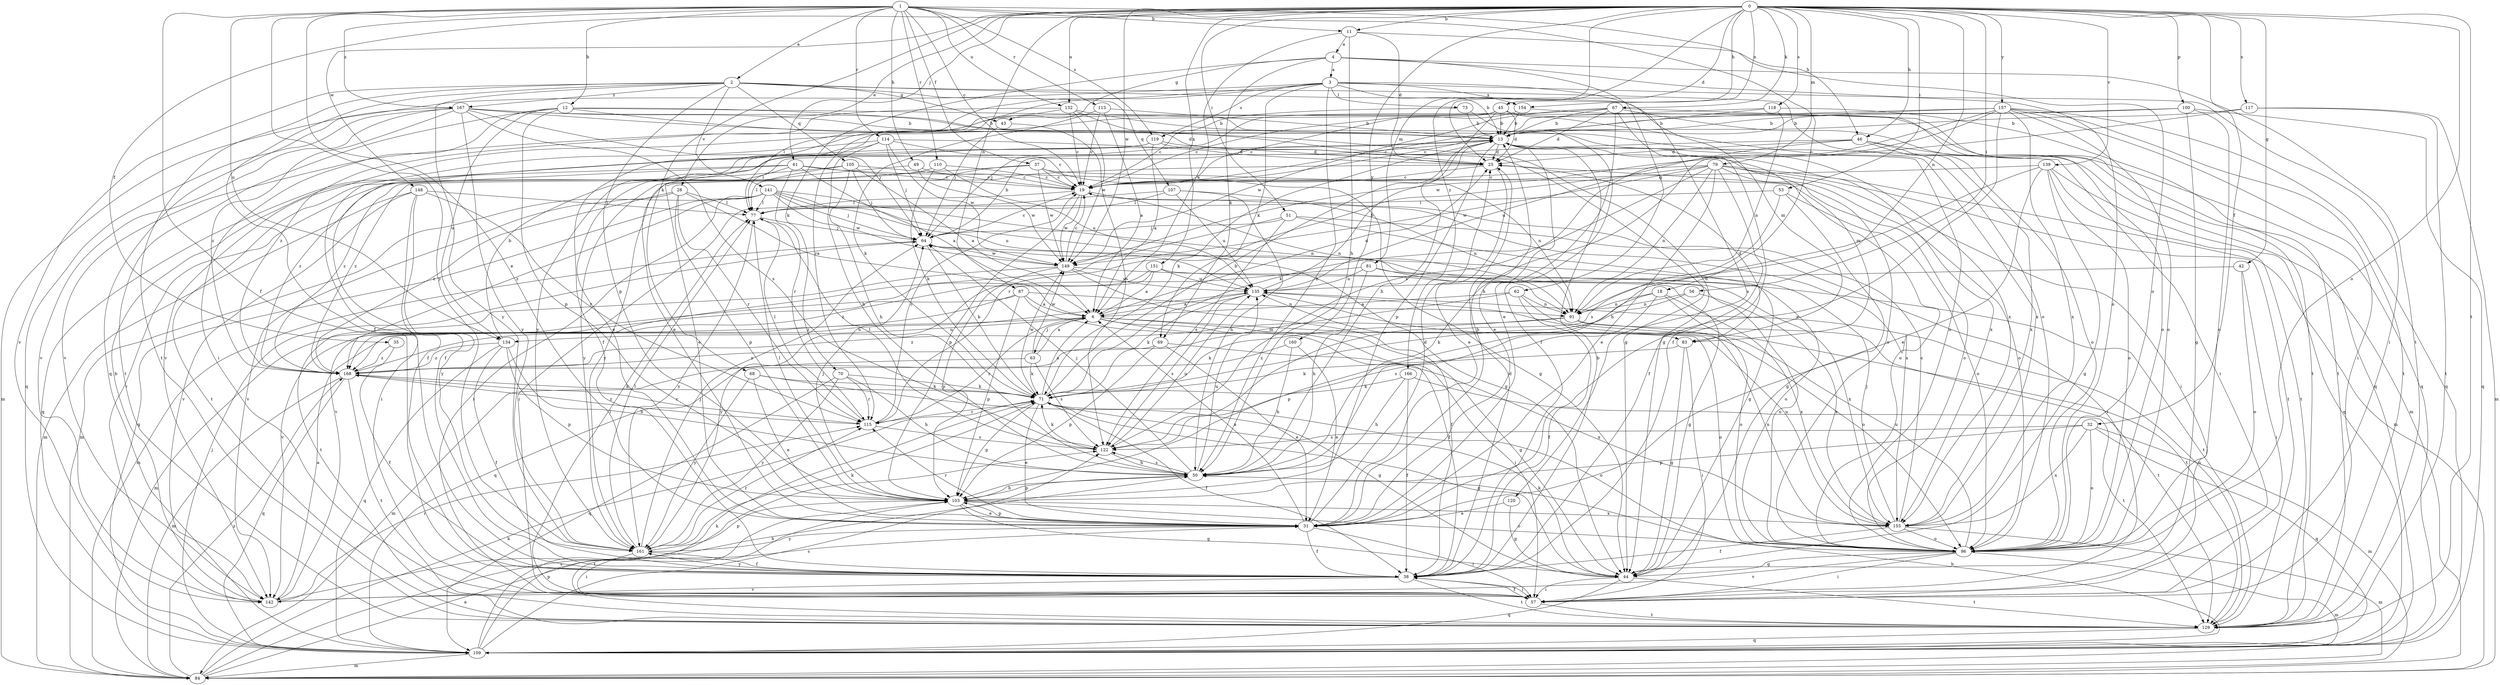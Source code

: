 strict digraph  {
0;
1;
2;
3;
4;
6;
11;
12;
13;
18;
19;
25;
28;
31;
32;
35;
37;
38;
42;
43;
44;
45;
46;
49;
50;
51;
53;
56;
57;
61;
62;
63;
64;
67;
68;
69;
70;
71;
73;
77;
79;
81;
83;
84;
87;
91;
96;
100;
103;
105;
107;
109;
110;
113;
114;
115;
117;
118;
119;
120;
122;
129;
132;
134;
135;
139;
141;
142;
148;
149;
151;
154;
155;
157;
160;
161;
166;
167;
168;
0 -> 11  [label=b];
0 -> 25  [label=d];
0 -> 28  [label=e];
0 -> 32  [label=f];
0 -> 35  [label=f];
0 -> 42  [label=g];
0 -> 45  [label=h];
0 -> 46  [label=h];
0 -> 51  [label=i];
0 -> 53  [label=i];
0 -> 56  [label=i];
0 -> 61  [label=j];
0 -> 67  [label=k];
0 -> 68  [label=k];
0 -> 79  [label=m];
0 -> 81  [label=m];
0 -> 87  [label=n];
0 -> 91  [label=n];
0 -> 96  [label=o];
0 -> 100  [label=p];
0 -> 117  [label=s];
0 -> 118  [label=s];
0 -> 129  [label=t];
0 -> 132  [label=u];
0 -> 139  [label=v];
0 -> 148  [label=w];
0 -> 149  [label=w];
0 -> 151  [label=x];
0 -> 154  [label=x];
0 -> 157  [label=y];
0 -> 160  [label=y];
0 -> 166  [label=z];
1 -> 2  [label=a];
1 -> 11  [label=b];
1 -> 12  [label=b];
1 -> 18  [label=c];
1 -> 19  [label=c];
1 -> 31  [label=e];
1 -> 37  [label=f];
1 -> 38  [label=f];
1 -> 46  [label=h];
1 -> 49  [label=h];
1 -> 110  [label=r];
1 -> 113  [label=r];
1 -> 114  [label=r];
1 -> 119  [label=s];
1 -> 132  [label=u];
1 -> 134  [label=u];
1 -> 161  [label=y];
1 -> 167  [label=z];
2 -> 38  [label=f];
2 -> 43  [label=g];
2 -> 83  [label=m];
2 -> 96  [label=o];
2 -> 103  [label=p];
2 -> 105  [label=q];
2 -> 107  [label=q];
2 -> 129  [label=t];
2 -> 141  [label=v];
2 -> 142  [label=v];
2 -> 161  [label=y];
2 -> 167  [label=z];
3 -> 13  [label=b];
3 -> 50  [label=h];
3 -> 57  [label=i];
3 -> 69  [label=k];
3 -> 73  [label=l];
3 -> 77  [label=l];
3 -> 109  [label=q];
3 -> 115  [label=r];
3 -> 119  [label=s];
3 -> 120  [label=s];
3 -> 154  [label=x];
4 -> 3  [label=a];
4 -> 43  [label=g];
4 -> 62  [label=j];
4 -> 69  [label=k];
4 -> 70  [label=k];
4 -> 96  [label=o];
4 -> 129  [label=t];
6 -> 25  [label=d];
6 -> 44  [label=g];
6 -> 57  [label=i];
6 -> 63  [label=j];
6 -> 83  [label=m];
6 -> 96  [label=o];
6 -> 115  [label=r];
6 -> 134  [label=u];
11 -> 4  [label=a];
11 -> 6  [label=a];
11 -> 25  [label=d];
11 -> 50  [label=h];
11 -> 96  [label=o];
12 -> 13  [label=b];
12 -> 44  [label=g];
12 -> 57  [label=i];
12 -> 96  [label=o];
12 -> 103  [label=p];
12 -> 129  [label=t];
12 -> 134  [label=u];
13 -> 25  [label=d];
13 -> 31  [label=e];
13 -> 57  [label=i];
13 -> 71  [label=k];
13 -> 83  [label=m];
13 -> 103  [label=p];
13 -> 155  [label=x];
18 -> 91  [label=n];
18 -> 96  [label=o];
18 -> 103  [label=p];
18 -> 122  [label=s];
18 -> 155  [label=x];
19 -> 77  [label=l];
19 -> 91  [label=n];
19 -> 103  [label=p];
19 -> 149  [label=w];
19 -> 155  [label=x];
25 -> 19  [label=c];
25 -> 31  [label=e];
25 -> 96  [label=o];
25 -> 168  [label=z];
28 -> 6  [label=a];
28 -> 77  [label=l];
28 -> 103  [label=p];
28 -> 115  [label=r];
28 -> 142  [label=v];
28 -> 168  [label=z];
31 -> 6  [label=a];
31 -> 13  [label=b];
31 -> 25  [label=d];
31 -> 38  [label=f];
31 -> 57  [label=i];
31 -> 103  [label=p];
31 -> 115  [label=r];
31 -> 161  [label=y];
32 -> 84  [label=m];
32 -> 96  [label=o];
32 -> 103  [label=p];
32 -> 109  [label=q];
32 -> 122  [label=s];
32 -> 155  [label=x];
35 -> 38  [label=f];
35 -> 168  [label=z];
37 -> 19  [label=c];
37 -> 31  [label=e];
37 -> 44  [label=g];
37 -> 91  [label=n];
37 -> 149  [label=w];
37 -> 168  [label=z];
38 -> 13  [label=b];
38 -> 25  [label=d];
38 -> 57  [label=i];
38 -> 129  [label=t];
38 -> 142  [label=v];
38 -> 161  [label=y];
42 -> 57  [label=i];
42 -> 96  [label=o];
42 -> 135  [label=u];
43 -> 64  [label=j];
43 -> 122  [label=s];
44 -> 57  [label=i];
44 -> 71  [label=k];
44 -> 109  [label=q];
44 -> 129  [label=t];
45 -> 13  [label=b];
45 -> 19  [label=c];
45 -> 25  [label=d];
45 -> 50  [label=h];
45 -> 109  [label=q];
45 -> 142  [label=v];
45 -> 155  [label=x];
45 -> 161  [label=y];
46 -> 25  [label=d];
46 -> 77  [label=l];
46 -> 84  [label=m];
46 -> 96  [label=o];
46 -> 135  [label=u];
46 -> 155  [label=x];
49 -> 19  [label=c];
49 -> 142  [label=v];
49 -> 149  [label=w];
50 -> 64  [label=j];
50 -> 103  [label=p];
50 -> 122  [label=s];
50 -> 135  [label=u];
51 -> 44  [label=g];
51 -> 57  [label=i];
51 -> 64  [label=j];
51 -> 122  [label=s];
51 -> 142  [label=v];
53 -> 44  [label=g];
53 -> 77  [label=l];
53 -> 96  [label=o];
53 -> 122  [label=s];
56 -> 71  [label=k];
56 -> 91  [label=n];
56 -> 155  [label=x];
57 -> 38  [label=f];
57 -> 77  [label=l];
57 -> 129  [label=t];
61 -> 6  [label=a];
61 -> 19  [label=c];
61 -> 96  [label=o];
61 -> 109  [label=q];
61 -> 115  [label=r];
61 -> 129  [label=t];
61 -> 161  [label=y];
62 -> 6  [label=a];
62 -> 38  [label=f];
62 -> 91  [label=n];
62 -> 109  [label=q];
62 -> 129  [label=t];
63 -> 6  [label=a];
63 -> 71  [label=k];
63 -> 84  [label=m];
63 -> 122  [label=s];
63 -> 149  [label=w];
64 -> 13  [label=b];
64 -> 19  [label=c];
64 -> 71  [label=k];
64 -> 84  [label=m];
64 -> 96  [label=o];
64 -> 149  [label=w];
67 -> 13  [label=b];
67 -> 25  [label=d];
67 -> 31  [label=e];
67 -> 38  [label=f];
67 -> 64  [label=j];
67 -> 96  [label=o];
67 -> 109  [label=q];
67 -> 149  [label=w];
68 -> 31  [label=e];
68 -> 44  [label=g];
68 -> 71  [label=k];
68 -> 161  [label=y];
69 -> 31  [label=e];
69 -> 103  [label=p];
69 -> 155  [label=x];
69 -> 168  [label=z];
70 -> 50  [label=h];
70 -> 71  [label=k];
70 -> 109  [label=q];
70 -> 115  [label=r];
70 -> 161  [label=y];
71 -> 6  [label=a];
71 -> 13  [label=b];
71 -> 31  [label=e];
71 -> 38  [label=f];
71 -> 44  [label=g];
71 -> 96  [label=o];
71 -> 103  [label=p];
71 -> 115  [label=r];
71 -> 149  [label=w];
73 -> 13  [label=b];
73 -> 19  [label=c];
73 -> 38  [label=f];
77 -> 64  [label=j];
77 -> 161  [label=y];
79 -> 19  [label=c];
79 -> 31  [label=e];
79 -> 38  [label=f];
79 -> 57  [label=i];
79 -> 71  [label=k];
79 -> 84  [label=m];
79 -> 91  [label=n];
79 -> 96  [label=o];
79 -> 115  [label=r];
79 -> 129  [label=t];
79 -> 149  [label=w];
81 -> 44  [label=g];
81 -> 50  [label=h];
81 -> 135  [label=u];
81 -> 155  [label=x];
81 -> 161  [label=y];
83 -> 25  [label=d];
83 -> 44  [label=g];
83 -> 57  [label=i];
83 -> 71  [label=k];
84 -> 31  [label=e];
84 -> 71  [label=k];
84 -> 122  [label=s];
84 -> 168  [label=z];
87 -> 6  [label=a];
87 -> 38  [label=f];
87 -> 84  [label=m];
87 -> 91  [label=n];
87 -> 103  [label=p];
87 -> 168  [label=z];
91 -> 71  [label=k];
91 -> 129  [label=t];
91 -> 155  [label=x];
91 -> 168  [label=z];
96 -> 44  [label=g];
96 -> 57  [label=i];
96 -> 84  [label=m];
96 -> 135  [label=u];
96 -> 142  [label=v];
100 -> 13  [label=b];
100 -> 44  [label=g];
100 -> 96  [label=o];
100 -> 109  [label=q];
100 -> 142  [label=v];
103 -> 31  [label=e];
103 -> 44  [label=g];
103 -> 50  [label=h];
103 -> 64  [label=j];
103 -> 77  [label=l];
103 -> 96  [label=o];
103 -> 129  [label=t];
103 -> 155  [label=x];
105 -> 6  [label=a];
105 -> 19  [label=c];
105 -> 50  [label=h];
105 -> 64  [label=j];
105 -> 77  [label=l];
105 -> 168  [label=z];
107 -> 50  [label=h];
107 -> 57  [label=i];
107 -> 77  [label=l];
107 -> 91  [label=n];
107 -> 135  [label=u];
109 -> 50  [label=h];
109 -> 64  [label=j];
109 -> 71  [label=k];
109 -> 84  [label=m];
109 -> 103  [label=p];
109 -> 122  [label=s];
110 -> 19  [label=c];
110 -> 71  [label=k];
110 -> 135  [label=u];
110 -> 161  [label=y];
113 -> 6  [label=a];
113 -> 13  [label=b];
113 -> 19  [label=c];
113 -> 71  [label=k];
114 -> 19  [label=c];
114 -> 25  [label=d];
114 -> 31  [label=e];
114 -> 38  [label=f];
114 -> 50  [label=h];
114 -> 64  [label=j];
114 -> 149  [label=w];
115 -> 19  [label=c];
115 -> 77  [label=l];
115 -> 122  [label=s];
115 -> 168  [label=z];
117 -> 13  [label=b];
117 -> 84  [label=m];
117 -> 129  [label=t];
117 -> 149  [label=w];
118 -> 13  [label=b];
118 -> 19  [label=c];
118 -> 91  [label=n];
118 -> 129  [label=t];
119 -> 6  [label=a];
119 -> 25  [label=d];
119 -> 31  [label=e];
119 -> 38  [label=f];
119 -> 96  [label=o];
120 -> 31  [label=e];
120 -> 44  [label=g];
122 -> 50  [label=h];
122 -> 71  [label=k];
122 -> 77  [label=l];
122 -> 135  [label=u];
129 -> 109  [label=q];
129 -> 135  [label=u];
132 -> 13  [label=b];
132 -> 19  [label=c];
132 -> 25  [label=d];
132 -> 38  [label=f];
132 -> 149  [label=w];
132 -> 168  [label=z];
134 -> 13  [label=b];
134 -> 38  [label=f];
134 -> 50  [label=h];
134 -> 103  [label=p];
134 -> 109  [label=q];
134 -> 168  [label=z];
135 -> 6  [label=a];
135 -> 13  [label=b];
135 -> 71  [label=k];
135 -> 96  [label=o];
135 -> 122  [label=s];
139 -> 19  [label=c];
139 -> 31  [label=e];
139 -> 44  [label=g];
139 -> 50  [label=h];
139 -> 96  [label=o];
139 -> 109  [label=q];
139 -> 129  [label=t];
141 -> 44  [label=g];
141 -> 57  [label=i];
141 -> 64  [label=j];
141 -> 77  [label=l];
141 -> 84  [label=m];
141 -> 91  [label=n];
141 -> 109  [label=q];
141 -> 135  [label=u];
141 -> 149  [label=w];
141 -> 168  [label=z];
142 -> 6  [label=a];
142 -> 13  [label=b];
142 -> 50  [label=h];
142 -> 115  [label=r];
148 -> 57  [label=i];
148 -> 77  [label=l];
148 -> 84  [label=m];
148 -> 115  [label=r];
148 -> 142  [label=v];
148 -> 161  [label=y];
149 -> 19  [label=c];
149 -> 38  [label=f];
149 -> 96  [label=o];
149 -> 103  [label=p];
149 -> 129  [label=t];
149 -> 135  [label=u];
151 -> 6  [label=a];
151 -> 129  [label=t];
151 -> 135  [label=u];
151 -> 142  [label=v];
151 -> 168  [label=z];
154 -> 13  [label=b];
154 -> 19  [label=c];
154 -> 129  [label=t];
155 -> 19  [label=c];
155 -> 38  [label=f];
155 -> 64  [label=j];
155 -> 84  [label=m];
155 -> 96  [label=o];
155 -> 135  [label=u];
157 -> 13  [label=b];
157 -> 19  [label=c];
157 -> 31  [label=e];
157 -> 50  [label=h];
157 -> 57  [label=i];
157 -> 96  [label=o];
157 -> 109  [label=q];
157 -> 122  [label=s];
157 -> 129  [label=t];
157 -> 155  [label=x];
160 -> 31  [label=e];
160 -> 50  [label=h];
160 -> 168  [label=z];
161 -> 38  [label=f];
161 -> 57  [label=i];
161 -> 64  [label=j];
161 -> 71  [label=k];
161 -> 77  [label=l];
161 -> 103  [label=p];
161 -> 115  [label=r];
166 -> 38  [label=f];
166 -> 50  [label=h];
166 -> 71  [label=k];
166 -> 129  [label=t];
167 -> 13  [label=b];
167 -> 44  [label=g];
167 -> 64  [label=j];
167 -> 84  [label=m];
167 -> 109  [label=q];
167 -> 122  [label=s];
167 -> 142  [label=v];
167 -> 155  [label=x];
167 -> 161  [label=y];
167 -> 168  [label=z];
168 -> 71  [label=k];
168 -> 84  [label=m];
168 -> 109  [label=q];
168 -> 115  [label=r];
168 -> 129  [label=t];
168 -> 135  [label=u];
}

